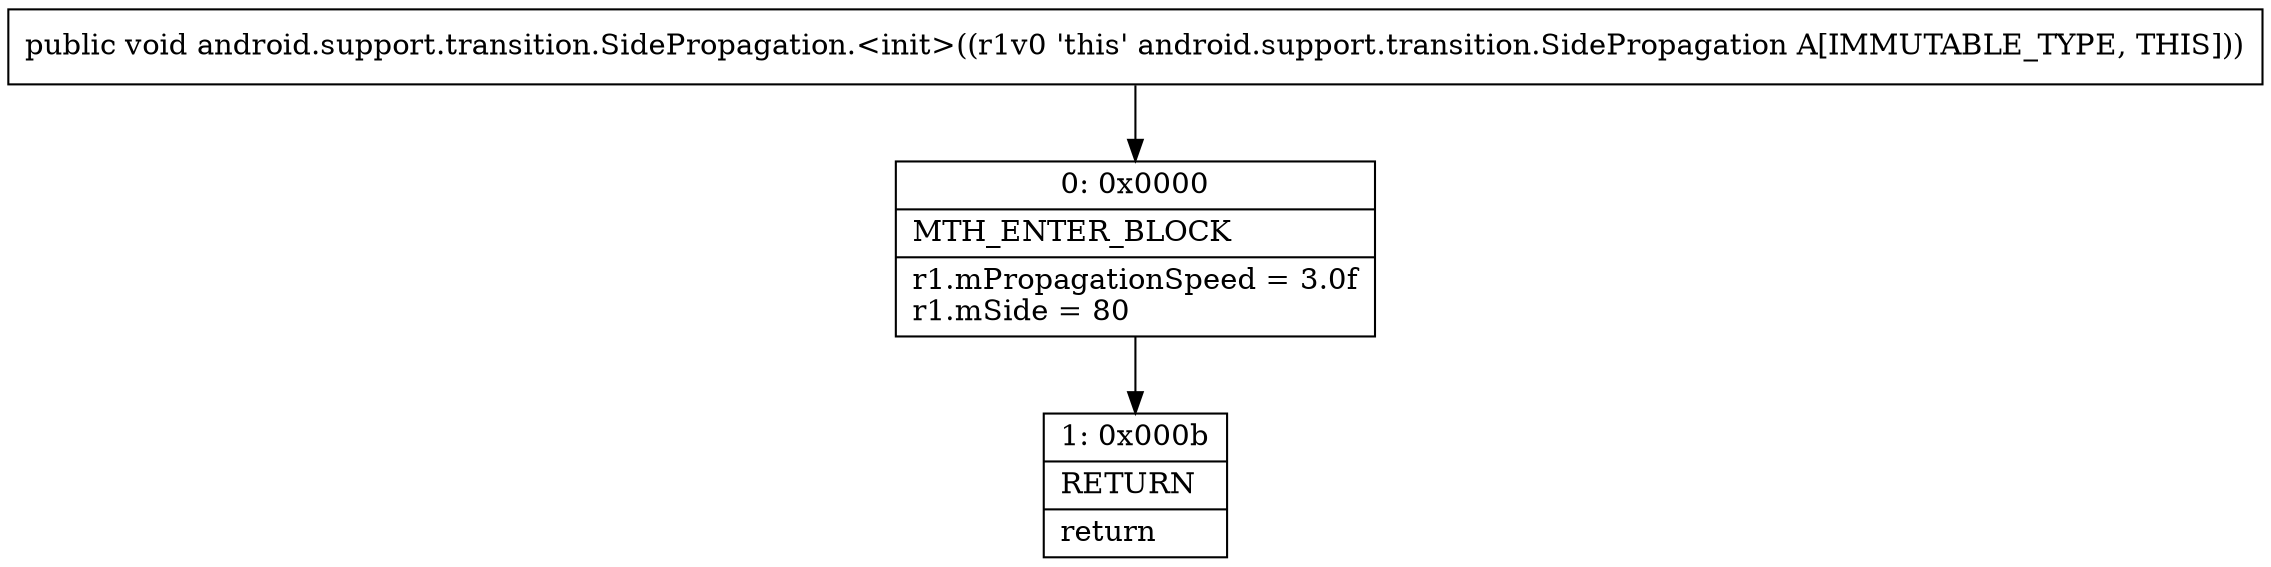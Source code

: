 digraph "CFG forandroid.support.transition.SidePropagation.\<init\>()V" {
Node_0 [shape=record,label="{0\:\ 0x0000|MTH_ENTER_BLOCK\l|r1.mPropagationSpeed = 3.0f\lr1.mSide = 80\l}"];
Node_1 [shape=record,label="{1\:\ 0x000b|RETURN\l|return\l}"];
MethodNode[shape=record,label="{public void android.support.transition.SidePropagation.\<init\>((r1v0 'this' android.support.transition.SidePropagation A[IMMUTABLE_TYPE, THIS])) }"];
MethodNode -> Node_0;
Node_0 -> Node_1;
}

